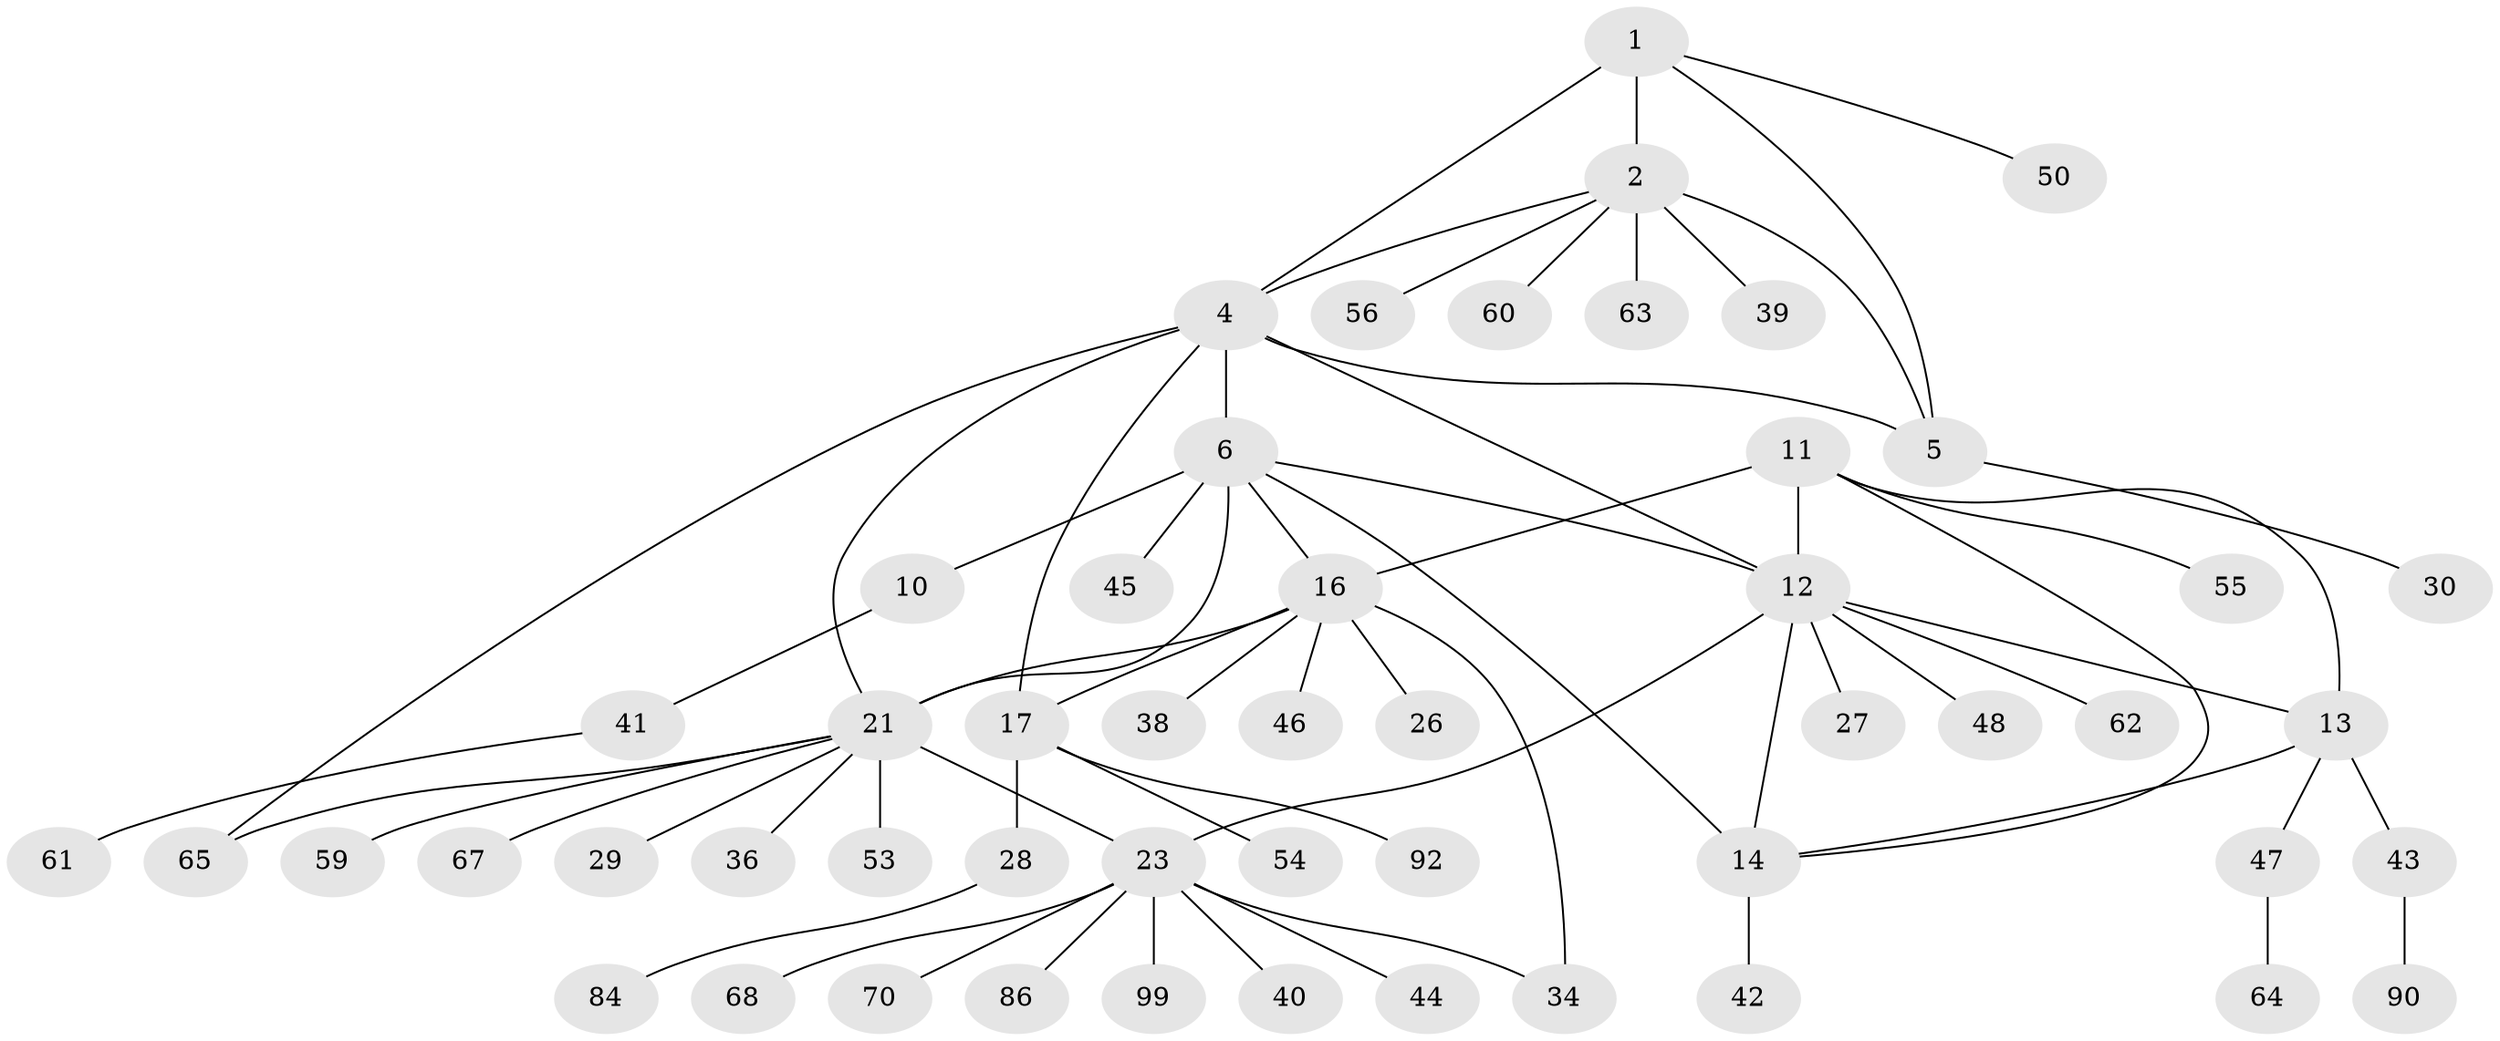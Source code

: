 // original degree distribution, {5: 0.05714285714285714, 7: 0.05714285714285714, 8: 0.06666666666666667, 9: 0.009523809523809525, 12: 0.01904761904761905, 6: 0.009523809523809525, 10: 0.009523809523809525, 13: 0.009523809523809525, 1: 0.5904761904761905, 2: 0.1523809523809524, 3: 0.01904761904761905}
// Generated by graph-tools (version 1.1) at 2025/15/03/09/25 04:15:48]
// undirected, 52 vertices, 66 edges
graph export_dot {
graph [start="1"]
  node [color=gray90,style=filled];
  1;
  2 [super="+3+103+57"];
  4;
  5;
  6 [super="+8+7+74+85"];
  10;
  11 [super="+33"];
  12 [super="+15+94+76+78"];
  13;
  14 [super="+31+88+102+81"];
  16 [super="+69+18+19"];
  17;
  21 [super="+49+52+25+101+72+100+77+22"];
  23 [super="+51+24"];
  26;
  27;
  28;
  29;
  30;
  34;
  36;
  38;
  39 [super="+96"];
  40;
  41;
  42;
  43;
  44;
  45;
  46;
  47;
  48;
  50;
  53;
  54 [super="+80"];
  55;
  56;
  59;
  60;
  61;
  62;
  63;
  64;
  65;
  67;
  68;
  70;
  84;
  86;
  90;
  92;
  99;
  1 -- 2 [weight=2];
  1 -- 4;
  1 -- 5;
  1 -- 50;
  2 -- 4 [weight=2];
  2 -- 5 [weight=2];
  2 -- 63;
  2 -- 39;
  2 -- 56;
  2 -- 60;
  4 -- 5;
  4 -- 12;
  4 -- 17;
  4 -- 21;
  4 -- 65;
  4 -- 6;
  5 -- 30;
  6 -- 10 [weight=4];
  6 -- 45;
  6 -- 12 [weight=2];
  6 -- 21;
  6 -- 14;
  6 -- 16 [weight=2];
  10 -- 41;
  11 -- 12 [weight=2];
  11 -- 13;
  11 -- 14;
  11 -- 55;
  11 -- 16;
  12 -- 13 [weight=2];
  12 -- 14 [weight=2];
  12 -- 23;
  12 -- 27;
  12 -- 62;
  12 -- 48;
  13 -- 14;
  13 -- 43;
  13 -- 47;
  14 -- 42;
  16 -- 17 [weight=4];
  16 -- 34;
  16 -- 26;
  16 -- 21;
  16 -- 38;
  16 -- 46;
  17 -- 28;
  17 -- 54;
  17 -- 92;
  21 -- 23 [weight=6];
  21 -- 36;
  21 -- 65;
  21 -- 67;
  21 -- 53;
  21 -- 59;
  21 -- 29;
  23 -- 34;
  23 -- 40;
  23 -- 44;
  23 -- 68;
  23 -- 70;
  23 -- 86;
  23 -- 99;
  28 -- 84;
  41 -- 61;
  43 -- 90;
  47 -- 64;
}
